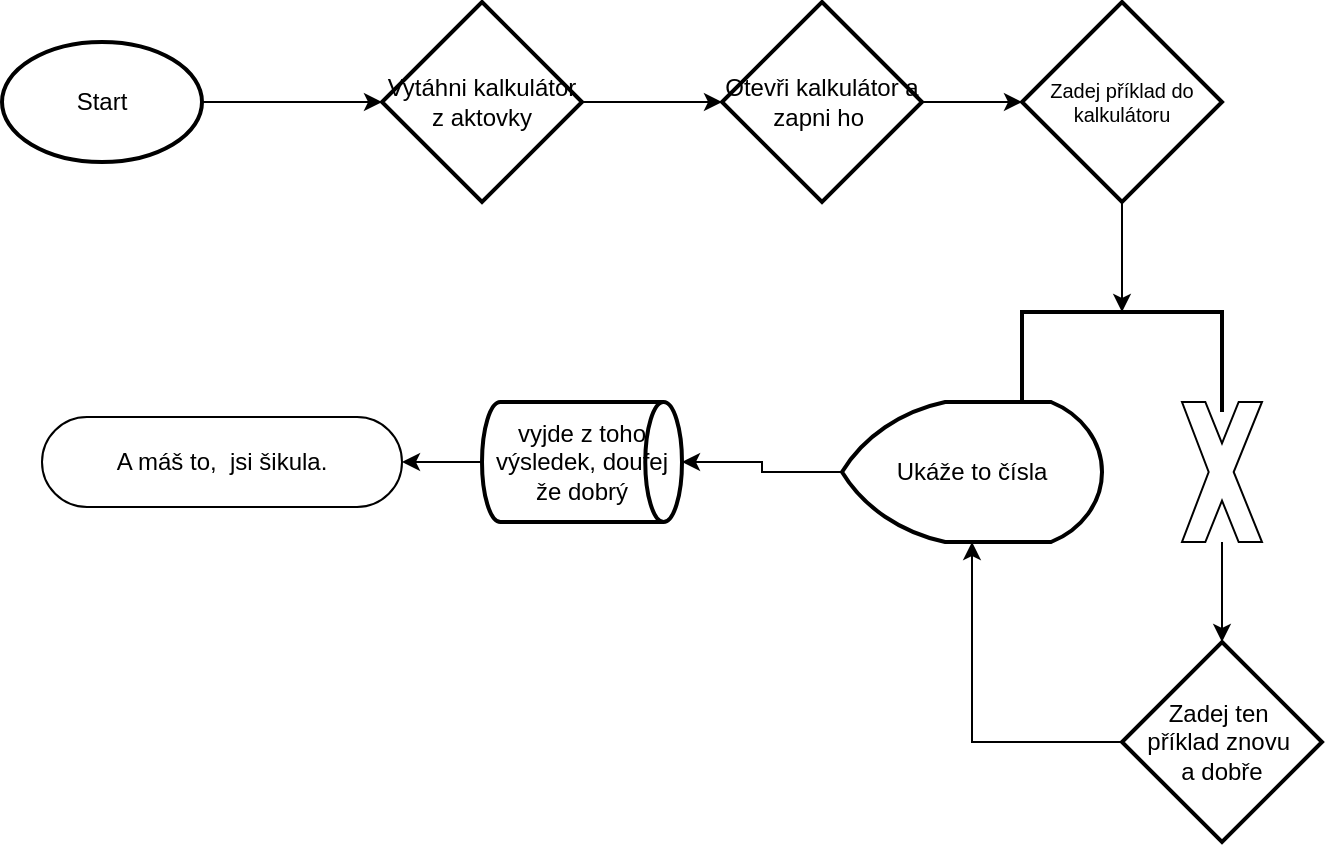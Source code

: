 <mxfile version="21.2.3" type="github">
  <diagram name="Stránka-1" id="TY36kED2EZUn_JVSVkyO">
    <mxGraphModel dx="1143" dy="599" grid="1" gridSize="10" guides="1" tooltips="1" connect="1" arrows="1" fold="1" page="1" pageScale="1" pageWidth="1169" pageHeight="827" math="0" shadow="0">
      <root>
        <mxCell id="0" />
        <mxCell id="1" parent="0" />
        <mxCell id="GuJA-vf1TnNp_3mTj2M9-8" style="edgeStyle=orthogonalEdgeStyle;rounded=0;orthogonalLoop=1;jettySize=auto;html=1;" edge="1" parent="1" source="GuJA-vf1TnNp_3mTj2M9-4" target="GuJA-vf1TnNp_3mTj2M9-9">
          <mxGeometry relative="1" as="geometry">
            <mxPoint x="180" y="100" as="targetPoint" />
          </mxGeometry>
        </mxCell>
        <mxCell id="GuJA-vf1TnNp_3mTj2M9-4" value="Start" style="strokeWidth=2;html=1;shape=mxgraph.flowchart.start_1;whiteSpace=wrap;" vertex="1" parent="1">
          <mxGeometry x="10" y="70" width="100" height="60" as="geometry" />
        </mxCell>
        <mxCell id="GuJA-vf1TnNp_3mTj2M9-11" style="edgeStyle=orthogonalEdgeStyle;rounded=0;orthogonalLoop=1;jettySize=auto;html=1;exitX=1;exitY=0.5;exitDx=0;exitDy=0;exitPerimeter=0;" edge="1" parent="1" source="GuJA-vf1TnNp_3mTj2M9-9" target="GuJA-vf1TnNp_3mTj2M9-10">
          <mxGeometry relative="1" as="geometry" />
        </mxCell>
        <mxCell id="GuJA-vf1TnNp_3mTj2M9-9" value="Vytáhni kalkulátor z aktovky" style="strokeWidth=2;html=1;shape=mxgraph.flowchart.decision;whiteSpace=wrap;" vertex="1" parent="1">
          <mxGeometry x="200" y="50" width="100" height="100" as="geometry" />
        </mxCell>
        <mxCell id="GuJA-vf1TnNp_3mTj2M9-13" style="edgeStyle=orthogonalEdgeStyle;rounded=0;orthogonalLoop=1;jettySize=auto;html=1;exitX=1;exitY=0.5;exitDx=0;exitDy=0;exitPerimeter=0;entryX=0;entryY=0.5;entryDx=0;entryDy=0;entryPerimeter=0;" edge="1" parent="1" source="GuJA-vf1TnNp_3mTj2M9-10" target="GuJA-vf1TnNp_3mTj2M9-12">
          <mxGeometry relative="1" as="geometry" />
        </mxCell>
        <mxCell id="GuJA-vf1TnNp_3mTj2M9-10" value="Otevři kalkulátor a zapni ho&amp;nbsp;" style="strokeWidth=2;html=1;shape=mxgraph.flowchart.decision;whiteSpace=wrap;" vertex="1" parent="1">
          <mxGeometry x="370" y="50" width="100" height="100" as="geometry" />
        </mxCell>
        <mxCell id="GuJA-vf1TnNp_3mTj2M9-14" style="edgeStyle=orthogonalEdgeStyle;rounded=0;orthogonalLoop=1;jettySize=auto;html=1;" edge="1" parent="1" source="GuJA-vf1TnNp_3mTj2M9-12" target="GuJA-vf1TnNp_3mTj2M9-15">
          <mxGeometry relative="1" as="geometry">
            <mxPoint x="570" y="230" as="targetPoint" />
          </mxGeometry>
        </mxCell>
        <mxCell id="GuJA-vf1TnNp_3mTj2M9-12" value="Zadej příklad do kalkulátoru" style="strokeWidth=2;html=1;shape=mxgraph.flowchart.decision;whiteSpace=wrap;fontSize=10;" vertex="1" parent="1">
          <mxGeometry x="520" y="50" width="100" height="100" as="geometry" />
        </mxCell>
        <mxCell id="GuJA-vf1TnNp_3mTj2M9-15" value="" style="strokeWidth=2;html=1;shape=mxgraph.flowchart.annotation_1;align=left;pointerEvents=1;rotation=90;" vertex="1" parent="1">
          <mxGeometry x="545" y="180" width="50" height="100" as="geometry" />
        </mxCell>
        <mxCell id="GuJA-vf1TnNp_3mTj2M9-26" style="edgeStyle=orthogonalEdgeStyle;rounded=0;orthogonalLoop=1;jettySize=auto;html=1;exitX=0;exitY=0.5;exitDx=0;exitDy=0;exitPerimeter=0;entryX=1;entryY=0.5;entryDx=0;entryDy=0;entryPerimeter=0;" edge="1" parent="1" source="GuJA-vf1TnNp_3mTj2M9-18" target="GuJA-vf1TnNp_3mTj2M9-25">
          <mxGeometry relative="1" as="geometry" />
        </mxCell>
        <mxCell id="GuJA-vf1TnNp_3mTj2M9-18" value="Ukáže to čísla" style="strokeWidth=2;html=1;shape=mxgraph.flowchart.display;whiteSpace=wrap;" vertex="1" parent="1">
          <mxGeometry x="430" y="250" width="130" height="70" as="geometry" />
        </mxCell>
        <mxCell id="GuJA-vf1TnNp_3mTj2M9-21" value="" style="edgeStyle=orthogonalEdgeStyle;rounded=0;orthogonalLoop=1;jettySize=auto;html=1;" edge="1" parent="1" source="GuJA-vf1TnNp_3mTj2M9-19">
          <mxGeometry relative="1" as="geometry">
            <mxPoint x="620" y="370" as="targetPoint" />
          </mxGeometry>
        </mxCell>
        <mxCell id="GuJA-vf1TnNp_3mTj2M9-19" value="" style="verticalLabelPosition=bottom;verticalAlign=top;html=1;shape=mxgraph.basic.x" vertex="1" parent="1">
          <mxGeometry x="600" y="250" width="40" height="70" as="geometry" />
        </mxCell>
        <mxCell id="GuJA-vf1TnNp_3mTj2M9-24" style="edgeStyle=orthogonalEdgeStyle;rounded=0;orthogonalLoop=1;jettySize=auto;html=1;entryX=0.5;entryY=1;entryDx=0;entryDy=0;entryPerimeter=0;" edge="1" parent="1" source="GuJA-vf1TnNp_3mTj2M9-23" target="GuJA-vf1TnNp_3mTj2M9-18">
          <mxGeometry relative="1" as="geometry" />
        </mxCell>
        <mxCell id="GuJA-vf1TnNp_3mTj2M9-23" value="Zadej ten&amp;nbsp;&lt;br&gt;příklad znovu&amp;nbsp;&lt;br&gt;a dobře" style="strokeWidth=2;html=1;shape=mxgraph.flowchart.decision;whiteSpace=wrap;" vertex="1" parent="1">
          <mxGeometry x="570" y="370" width="100" height="100" as="geometry" />
        </mxCell>
        <mxCell id="GuJA-vf1TnNp_3mTj2M9-27" style="edgeStyle=orthogonalEdgeStyle;rounded=0;orthogonalLoop=1;jettySize=auto;html=1;" edge="1" parent="1" source="GuJA-vf1TnNp_3mTj2M9-25">
          <mxGeometry relative="1" as="geometry">
            <mxPoint x="210" y="280" as="targetPoint" />
          </mxGeometry>
        </mxCell>
        <mxCell id="GuJA-vf1TnNp_3mTj2M9-25" value="vyjde z toho výsledek, doufej že dobrý" style="strokeWidth=2;html=1;shape=mxgraph.flowchart.direct_data;whiteSpace=wrap;" vertex="1" parent="1">
          <mxGeometry x="250" y="250" width="100" height="60" as="geometry" />
        </mxCell>
        <mxCell id="GuJA-vf1TnNp_3mTj2M9-30" value="A máš to,&amp;nbsp; jsi šikula." style="html=1;dashed=0;whiteSpace=wrap;shape=mxgraph.dfd.start" vertex="1" parent="1">
          <mxGeometry x="30" y="257.5" width="180" height="45" as="geometry" />
        </mxCell>
      </root>
    </mxGraphModel>
  </diagram>
</mxfile>

